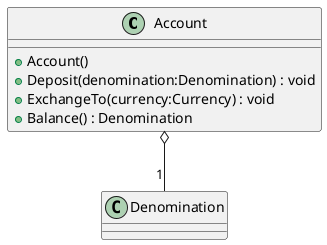 @startuml
class Account {
'    - _balance : Denomination
    + Account()
    + Deposit(denomination:Denomination) : void
    + ExchangeTo(currency:Currency) : void
    + Balance() : Denomination
}

Account o-- "1" Denomination 
@enduml
